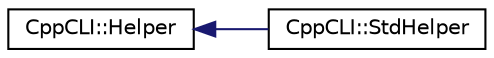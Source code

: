 digraph "Graphical Class Hierarchy"
{
 // LATEX_PDF_SIZE
  edge [fontname="Helvetica",fontsize="10",labelfontname="Helvetica",labelfontsize="10"];
  node [fontname="Helvetica",fontsize="10",shape=record];
  rankdir="LR";
  Node0 [label="CppCLI::Helper",height=0.2,width=0.4,color="black", fillcolor="white", style="filled",URL="$classCppCLI_1_1Helper.html",tooltip=" "];
  Node0 -> Node1 [dir="back",color="midnightblue",fontsize="10",style="solid",fontname="Helvetica"];
  Node1 [label="CppCLI::StdHelper",height=0.2,width=0.4,color="black", fillcolor="white", style="filled",URL="$classCppCLI_1_1StdHelper.html",tooltip=" "];
}
